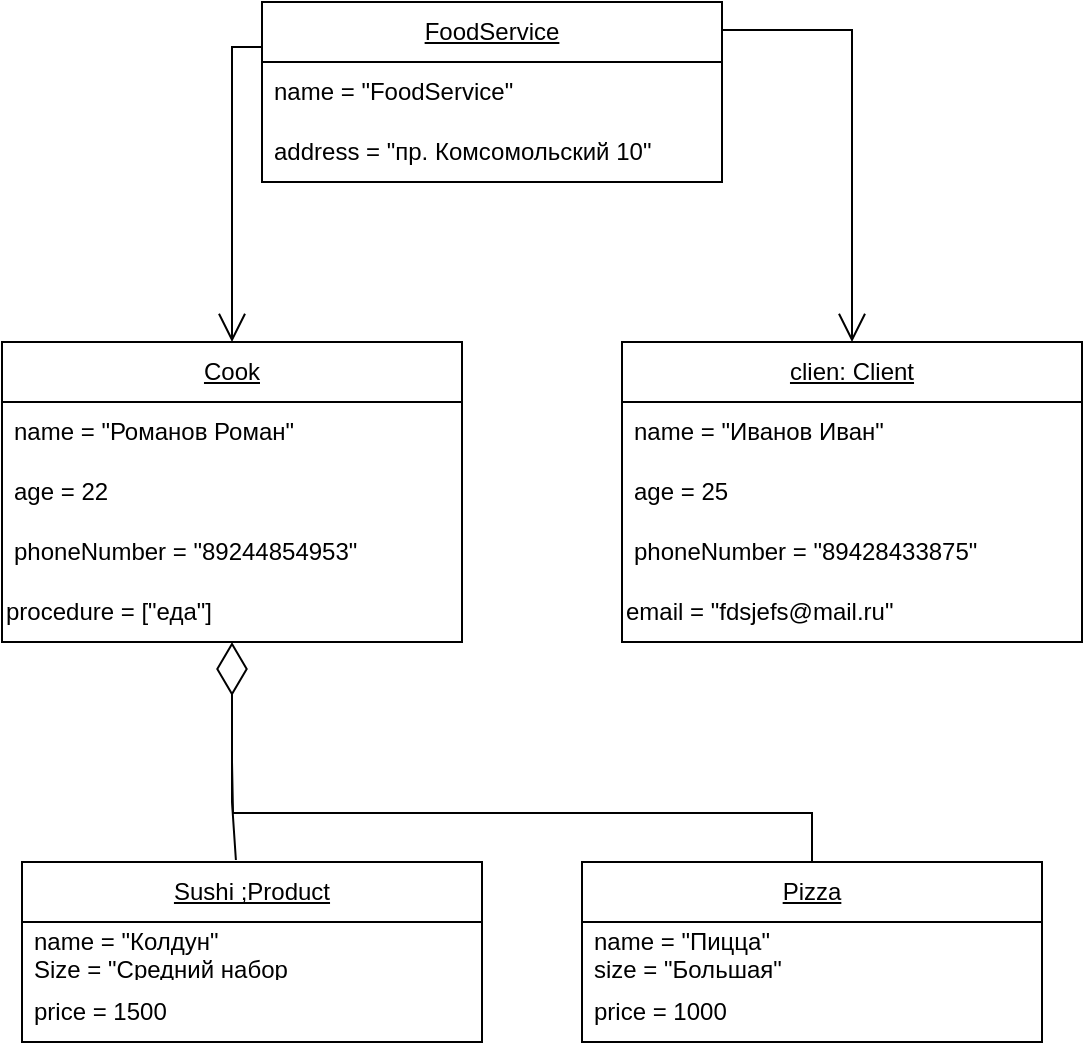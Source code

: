 <mxfile version="22.0.8" type="google">
  <diagram name="Страница — 1" id="Qmsyz3BBd0dt-UuxhfUv">
    <mxGraphModel dx="1290" dy="575" grid="1" gridSize="10" guides="1" tooltips="1" connect="1" arrows="1" fold="1" page="1" pageScale="1" pageWidth="827" pageHeight="1169" math="0" shadow="0">
      <root>
        <mxCell id="0" />
        <mxCell id="1" parent="0" />
        <mxCell id="wCuIDtlb7Ay_fy-jFEJs-2" value="&lt;u&gt;FoodService&lt;/u&gt;" style="swimlane;fontStyle=0;childLayout=stackLayout;horizontal=1;startSize=30;horizontalStack=0;resizeParent=1;resizeParentMax=0;resizeLast=0;collapsible=1;marginBottom=0;whiteSpace=wrap;html=1;" parent="1" vertex="1">
          <mxGeometry x="320" y="110" width="230" height="90" as="geometry" />
        </mxCell>
        <mxCell id="wCuIDtlb7Ay_fy-jFEJs-3" value="name = &quot;FoodService&quot;" style="text;strokeColor=none;fillColor=none;align=left;verticalAlign=middle;spacingLeft=4;spacingRight=4;overflow=hidden;points=[[0,0.5],[1,0.5]];portConstraint=eastwest;rotatable=0;whiteSpace=wrap;html=1;" parent="wCuIDtlb7Ay_fy-jFEJs-2" vertex="1">
          <mxGeometry y="30" width="230" height="30" as="geometry" />
        </mxCell>
        <mxCell id="wCuIDtlb7Ay_fy-jFEJs-4" value="address = &quot;пр. Комсомольский 10&quot;" style="text;strokeColor=none;fillColor=none;align=left;verticalAlign=middle;spacingLeft=4;spacingRight=4;overflow=hidden;points=[[0,0.5],[1,0.5]];portConstraint=eastwest;rotatable=0;whiteSpace=wrap;html=1;" parent="wCuIDtlb7Ay_fy-jFEJs-2" vertex="1">
          <mxGeometry y="60" width="230" height="30" as="geometry" />
        </mxCell>
        <mxCell id="wCuIDtlb7Ay_fy-jFEJs-6" value="&lt;u&gt;Cook&lt;/u&gt;" style="swimlane;fontStyle=0;childLayout=stackLayout;horizontal=1;startSize=30;horizontalStack=0;resizeParent=1;resizeParentMax=0;resizeLast=0;collapsible=1;marginBottom=0;whiteSpace=wrap;html=1;" parent="1" vertex="1">
          <mxGeometry x="190" y="280" width="230" height="150" as="geometry" />
        </mxCell>
        <mxCell id="wCuIDtlb7Ay_fy-jFEJs-7" value="name = &quot;Романов Роман&quot;" style="text;strokeColor=none;fillColor=none;align=left;verticalAlign=middle;spacingLeft=4;spacingRight=4;overflow=hidden;points=[[0,0.5],[1,0.5]];portConstraint=eastwest;rotatable=0;whiteSpace=wrap;html=1;" parent="wCuIDtlb7Ay_fy-jFEJs-6" vertex="1">
          <mxGeometry y="30" width="230" height="30" as="geometry" />
        </mxCell>
        <mxCell id="wCuIDtlb7Ay_fy-jFEJs-8" value="age = 22" style="text;strokeColor=none;fillColor=none;align=left;verticalAlign=middle;spacingLeft=4;spacingRight=4;overflow=hidden;points=[[0,0.5],[1,0.5]];portConstraint=eastwest;rotatable=0;whiteSpace=wrap;html=1;" parent="wCuIDtlb7Ay_fy-jFEJs-6" vertex="1">
          <mxGeometry y="60" width="230" height="30" as="geometry" />
        </mxCell>
        <mxCell id="wCuIDtlb7Ay_fy-jFEJs-9" value="phoneNumber = &quot;89244854953&quot;" style="text;strokeColor=none;fillColor=none;align=left;verticalAlign=middle;spacingLeft=4;spacingRight=4;overflow=hidden;points=[[0,0.5],[1,0.5]];portConstraint=eastwest;rotatable=0;whiteSpace=wrap;html=1;" parent="wCuIDtlb7Ay_fy-jFEJs-6" vertex="1">
          <mxGeometry y="90" width="230" height="30" as="geometry" />
        </mxCell>
        <mxCell id="wCuIDtlb7Ay_fy-jFEJs-11" value="procedure = [&quot;еда&quot;]" style="text;html=1;strokeColor=none;fillColor=none;align=left;verticalAlign=middle;whiteSpace=wrap;rounded=0;" parent="wCuIDtlb7Ay_fy-jFEJs-6" vertex="1">
          <mxGeometry y="120" width="230" height="30" as="geometry" />
        </mxCell>
        <mxCell id="wCuIDtlb7Ay_fy-jFEJs-16" value="&lt;u&gt;clien: Client&lt;/u&gt;" style="swimlane;fontStyle=0;childLayout=stackLayout;horizontal=1;startSize=30;horizontalStack=0;resizeParent=1;resizeParentMax=0;resizeLast=0;collapsible=1;marginBottom=0;whiteSpace=wrap;html=1;" parent="1" vertex="1">
          <mxGeometry x="500" y="280" width="230" height="150" as="geometry" />
        </mxCell>
        <mxCell id="wCuIDtlb7Ay_fy-jFEJs-17" value="name = &quot;Иванов Иван&quot;" style="text;strokeColor=none;fillColor=none;align=left;verticalAlign=middle;spacingLeft=4;spacingRight=4;overflow=hidden;points=[[0,0.5],[1,0.5]];portConstraint=eastwest;rotatable=0;whiteSpace=wrap;html=1;" parent="wCuIDtlb7Ay_fy-jFEJs-16" vertex="1">
          <mxGeometry y="30" width="230" height="30" as="geometry" />
        </mxCell>
        <mxCell id="wCuIDtlb7Ay_fy-jFEJs-18" value="age = 25" style="text;strokeColor=none;fillColor=none;align=left;verticalAlign=middle;spacingLeft=4;spacingRight=4;overflow=hidden;points=[[0,0.5],[1,0.5]];portConstraint=eastwest;rotatable=0;whiteSpace=wrap;html=1;" parent="wCuIDtlb7Ay_fy-jFEJs-16" vertex="1">
          <mxGeometry y="60" width="230" height="30" as="geometry" />
        </mxCell>
        <mxCell id="wCuIDtlb7Ay_fy-jFEJs-19" value="phoneNumber = &quot;89428433875&quot;" style="text;strokeColor=none;fillColor=none;align=left;verticalAlign=middle;spacingLeft=4;spacingRight=4;overflow=hidden;points=[[0,0.5],[1,0.5]];portConstraint=eastwest;rotatable=0;whiteSpace=wrap;html=1;" parent="wCuIDtlb7Ay_fy-jFEJs-16" vertex="1">
          <mxGeometry y="90" width="230" height="30" as="geometry" />
        </mxCell>
        <mxCell id="wCuIDtlb7Ay_fy-jFEJs-20" value="&lt;div style=&quot;&quot;&gt;&lt;span style=&quot;background-color: initial;&quot;&gt;email = &quot;fdsjefs@mail.ru&quot;&lt;/span&gt;&lt;/div&gt;" style="text;html=1;strokeColor=none;fillColor=none;align=left;verticalAlign=middle;whiteSpace=wrap;rounded=0;" parent="wCuIDtlb7Ay_fy-jFEJs-16" vertex="1">
          <mxGeometry y="120" width="230" height="30" as="geometry" />
        </mxCell>
        <mxCell id="wCuIDtlb7Ay_fy-jFEJs-22" value="&lt;u&gt;Sushi ;Product&lt;/u&gt;" style="swimlane;fontStyle=0;childLayout=stackLayout;horizontal=1;startSize=30;horizontalStack=0;resizeParent=1;resizeParentMax=0;resizeLast=0;collapsible=1;marginBottom=0;whiteSpace=wrap;html=1;" parent="1" vertex="1">
          <mxGeometry x="200" y="540" width="230" height="90" as="geometry" />
        </mxCell>
        <mxCell id="wCuIDtlb7Ay_fy-jFEJs-23" value="name = &quot;Колдун&quot;&lt;br&gt;Size = &quot;Средний набор" style="text;strokeColor=none;fillColor=none;align=left;verticalAlign=middle;spacingLeft=4;spacingRight=4;overflow=hidden;points=[[0,0.5],[1,0.5]];portConstraint=eastwest;rotatable=0;whiteSpace=wrap;html=1;" parent="wCuIDtlb7Ay_fy-jFEJs-22" vertex="1">
          <mxGeometry y="30" width="230" height="30" as="geometry" />
        </mxCell>
        <mxCell id="wCuIDtlb7Ay_fy-jFEJs-24" value="price = 1500" style="text;strokeColor=none;fillColor=none;align=left;verticalAlign=middle;spacingLeft=4;spacingRight=4;overflow=hidden;points=[[0,0.5],[1,0.5]];portConstraint=eastwest;rotatable=0;whiteSpace=wrap;html=1;" parent="wCuIDtlb7Ay_fy-jFEJs-22" vertex="1">
          <mxGeometry y="60" width="230" height="30" as="geometry" />
        </mxCell>
        <mxCell id="wCuIDtlb7Ay_fy-jFEJs-28" value="&lt;u&gt;Pizza&lt;/u&gt;" style="swimlane;fontStyle=0;childLayout=stackLayout;horizontal=1;startSize=30;horizontalStack=0;resizeParent=1;resizeParentMax=0;resizeLast=0;collapsible=1;marginBottom=0;whiteSpace=wrap;html=1;" parent="1" vertex="1">
          <mxGeometry x="480" y="540" width="230" height="90" as="geometry" />
        </mxCell>
        <mxCell id="wCuIDtlb7Ay_fy-jFEJs-29" value="name = &quot;Пицца&quot;&lt;br&gt;size = &quot;Большая&quot;" style="text;strokeColor=none;fillColor=none;align=left;verticalAlign=middle;spacingLeft=4;spacingRight=4;overflow=hidden;points=[[0,0.5],[1,0.5]];portConstraint=eastwest;rotatable=0;whiteSpace=wrap;html=1;" parent="wCuIDtlb7Ay_fy-jFEJs-28" vertex="1">
          <mxGeometry y="30" width="230" height="30" as="geometry" />
        </mxCell>
        <mxCell id="wCuIDtlb7Ay_fy-jFEJs-30" value="price = 1000" style="text;strokeColor=none;fillColor=none;align=left;verticalAlign=middle;spacingLeft=4;spacingRight=4;overflow=hidden;points=[[0,0.5],[1,0.5]];portConstraint=eastwest;rotatable=0;whiteSpace=wrap;html=1;" parent="wCuIDtlb7Ay_fy-jFEJs-28" vertex="1">
          <mxGeometry y="60" width="230" height="30" as="geometry" />
        </mxCell>
        <mxCell id="wCuIDtlb7Ay_fy-jFEJs-31" value="" style="endArrow=open;endFill=1;endSize=12;html=1;rounded=0;exitX=0;exitY=0.25;exitDx=0;exitDy=0;entryX=0.5;entryY=0;entryDx=0;entryDy=0;edgeStyle=orthogonalEdgeStyle;" parent="1" source="wCuIDtlb7Ay_fy-jFEJs-2" target="wCuIDtlb7Ay_fy-jFEJs-6" edge="1">
          <mxGeometry width="160" relative="1" as="geometry">
            <mxPoint x="330" y="390" as="sourcePoint" />
            <mxPoint x="490" y="390" as="targetPoint" />
          </mxGeometry>
        </mxCell>
        <mxCell id="wCuIDtlb7Ay_fy-jFEJs-32" value="" style="endArrow=open;endFill=1;endSize=12;html=1;rounded=0;entryX=0.5;entryY=0;entryDx=0;entryDy=0;edgeStyle=orthogonalEdgeStyle;" parent="1" target="wCuIDtlb7Ay_fy-jFEJs-16" edge="1">
          <mxGeometry width="160" relative="1" as="geometry">
            <mxPoint x="550" y="124" as="sourcePoint" />
            <mxPoint x="490" y="390" as="targetPoint" />
            <Array as="points">
              <mxPoint x="615" y="124" />
            </Array>
          </mxGeometry>
        </mxCell>
        <mxCell id="wCuIDtlb7Ay_fy-jFEJs-35" value="" style="endArrow=none;html=1;rounded=0;exitX=0.5;exitY=0;exitDx=0;exitDy=0;edgeStyle=orthogonalEdgeStyle;" parent="1" source="wCuIDtlb7Ay_fy-jFEJs-28" edge="1">
          <mxGeometry width="50" height="50" relative="1" as="geometry">
            <mxPoint x="390" y="410" as="sourcePoint" />
            <mxPoint x="305" y="490" as="targetPoint" />
          </mxGeometry>
        </mxCell>
        <mxCell id="wCuIDtlb7Ay_fy-jFEJs-36" value="" style="endArrow=diamondThin;endFill=0;endSize=24;html=1;rounded=0;exitX=0.465;exitY=-0.011;exitDx=0;exitDy=0;exitPerimeter=0;entryX=0.5;entryY=1;entryDx=0;entryDy=0;" parent="1" source="wCuIDtlb7Ay_fy-jFEJs-22" target="wCuIDtlb7Ay_fy-jFEJs-11" edge="1">
          <mxGeometry width="160" relative="1" as="geometry">
            <mxPoint x="260" y="390" as="sourcePoint" />
            <mxPoint x="305" y="460" as="targetPoint" />
            <Array as="points">
              <mxPoint x="305" y="510" />
              <mxPoint x="305" y="480" />
            </Array>
          </mxGeometry>
        </mxCell>
      </root>
    </mxGraphModel>
  </diagram>
</mxfile>
